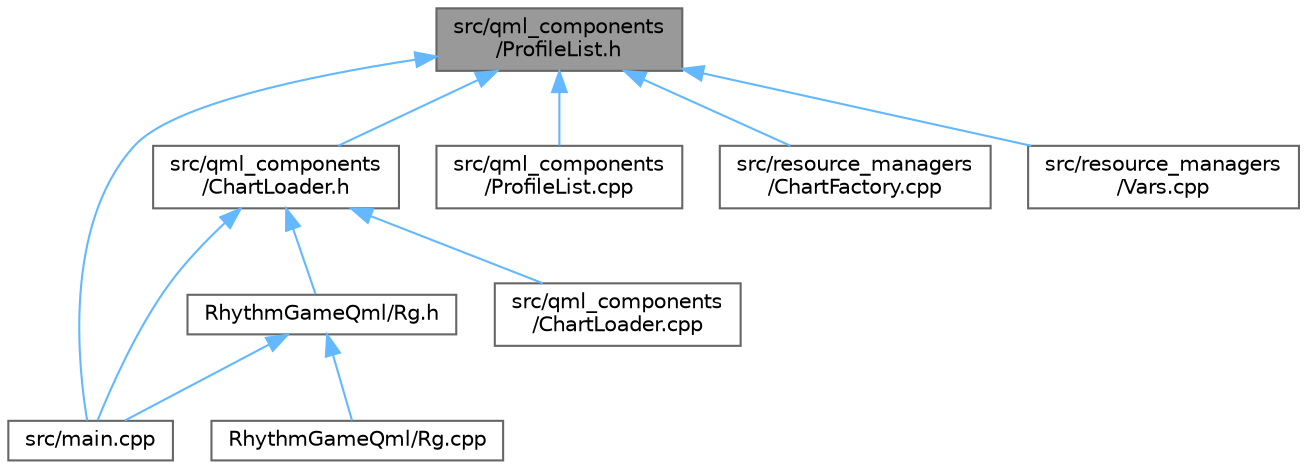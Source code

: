 digraph "src/qml_components/ProfileList.h"
{
 // LATEX_PDF_SIZE
  bgcolor="transparent";
  edge [fontname=Helvetica,fontsize=10,labelfontname=Helvetica,labelfontsize=10];
  node [fontname=Helvetica,fontsize=10,shape=box,height=0.2,width=0.4];
  Node1 [id="Node000001",label="src/qml_components\l/ProfileList.h",height=0.2,width=0.4,color="gray40", fillcolor="grey60", style="filled", fontcolor="black",tooltip=" "];
  Node1 -> Node2 [id="edge1_Node000001_Node000002",dir="back",color="steelblue1",style="solid",tooltip=" "];
  Node2 [id="Node000002",label="src/main.cpp",height=0.2,width=0.4,color="grey40", fillcolor="white", style="filled",URL="$main_8cpp.html",tooltip=" "];
  Node1 -> Node3 [id="edge2_Node000001_Node000003",dir="back",color="steelblue1",style="solid",tooltip=" "];
  Node3 [id="Node000003",label="src/qml_components\l/ChartLoader.h",height=0.2,width=0.4,color="grey40", fillcolor="white", style="filled",URL="$ChartLoader_8h.html",tooltip=" "];
  Node3 -> Node4 [id="edge3_Node000003_Node000004",dir="back",color="steelblue1",style="solid",tooltip=" "];
  Node4 [id="Node000004",label="RhythmGameQml/Rg.h",height=0.2,width=0.4,color="grey40", fillcolor="white", style="filled",URL="$Rg_8h.html",tooltip=" "];
  Node4 -> Node5 [id="edge4_Node000004_Node000005",dir="back",color="steelblue1",style="solid",tooltip=" "];
  Node5 [id="Node000005",label="RhythmGameQml/Rg.cpp",height=0.2,width=0.4,color="grey40", fillcolor="white", style="filled",URL="$Rg_8cpp.html",tooltip=" "];
  Node4 -> Node2 [id="edge5_Node000004_Node000002",dir="back",color="steelblue1",style="solid",tooltip=" "];
  Node3 -> Node2 [id="edge6_Node000003_Node000002",dir="back",color="steelblue1",style="solid",tooltip=" "];
  Node3 -> Node6 [id="edge7_Node000003_Node000006",dir="back",color="steelblue1",style="solid",tooltip=" "];
  Node6 [id="Node000006",label="src/qml_components\l/ChartLoader.cpp",height=0.2,width=0.4,color="grey40", fillcolor="white", style="filled",URL="$ChartLoader_8cpp.html",tooltip=" "];
  Node1 -> Node7 [id="edge8_Node000001_Node000007",dir="back",color="steelblue1",style="solid",tooltip=" "];
  Node7 [id="Node000007",label="src/qml_components\l/ProfileList.cpp",height=0.2,width=0.4,color="grey40", fillcolor="white", style="filled",URL="$ProfileList_8cpp.html",tooltip=" "];
  Node1 -> Node8 [id="edge9_Node000001_Node000008",dir="back",color="steelblue1",style="solid",tooltip=" "];
  Node8 [id="Node000008",label="src/resource_managers\l/ChartFactory.cpp",height=0.2,width=0.4,color="grey40", fillcolor="white", style="filled",URL="$ChartFactory_8cpp.html",tooltip=" "];
  Node1 -> Node9 [id="edge10_Node000001_Node000009",dir="back",color="steelblue1",style="solid",tooltip=" "];
  Node9 [id="Node000009",label="src/resource_managers\l/Vars.cpp",height=0.2,width=0.4,color="grey40", fillcolor="white", style="filled",URL="$Vars_8cpp.html",tooltip=" "];
}
